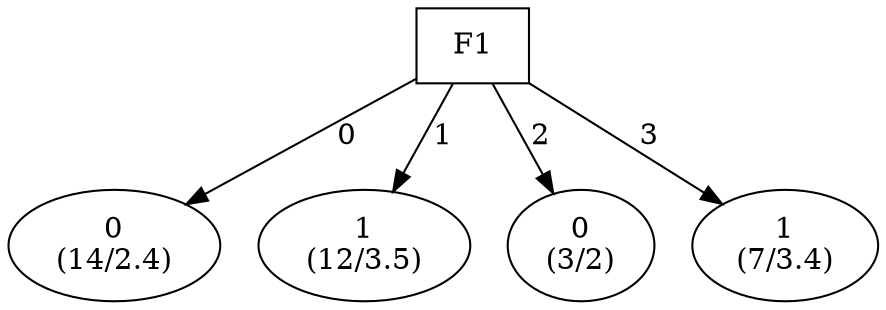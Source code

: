 digraph YaDT {
n0 [ shape=box, label="F1\n"]
n0 -> n1 [label="0"]
n1 [ shape=ellipse, label="0\n(14/2.4)"]
n0 -> n2 [label="1"]
n2 [ shape=ellipse, label="1\n(12/3.5)"]
n0 -> n3 [label="2"]
n3 [ shape=ellipse, label="0\n(3/2)"]
n0 -> n4 [label="3"]
n4 [ shape=ellipse, label="1\n(7/3.4)"]
}
